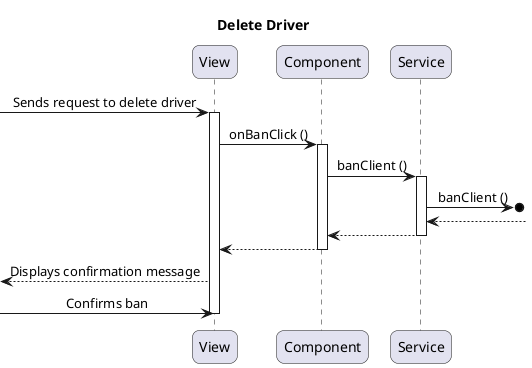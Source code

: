 @startuml Delete Driver

skinparam sequenceMessageAlign center
skinparam RoundCorner 15
title Delete Driver

participant View as v
participant Component as c
participant Service as s


[-> v: Sends request to delete driver
activate v

v -> c: onBanClick ()
activate c

c -> s: banClient ()
activate s

s ->o]: banClient ()

s<--]: 

s --> c:
deactivate s

c --> v: 
deactivate c

v -->[ : Displays confirmation message

[-> v: Confirms ban
deactivate v



